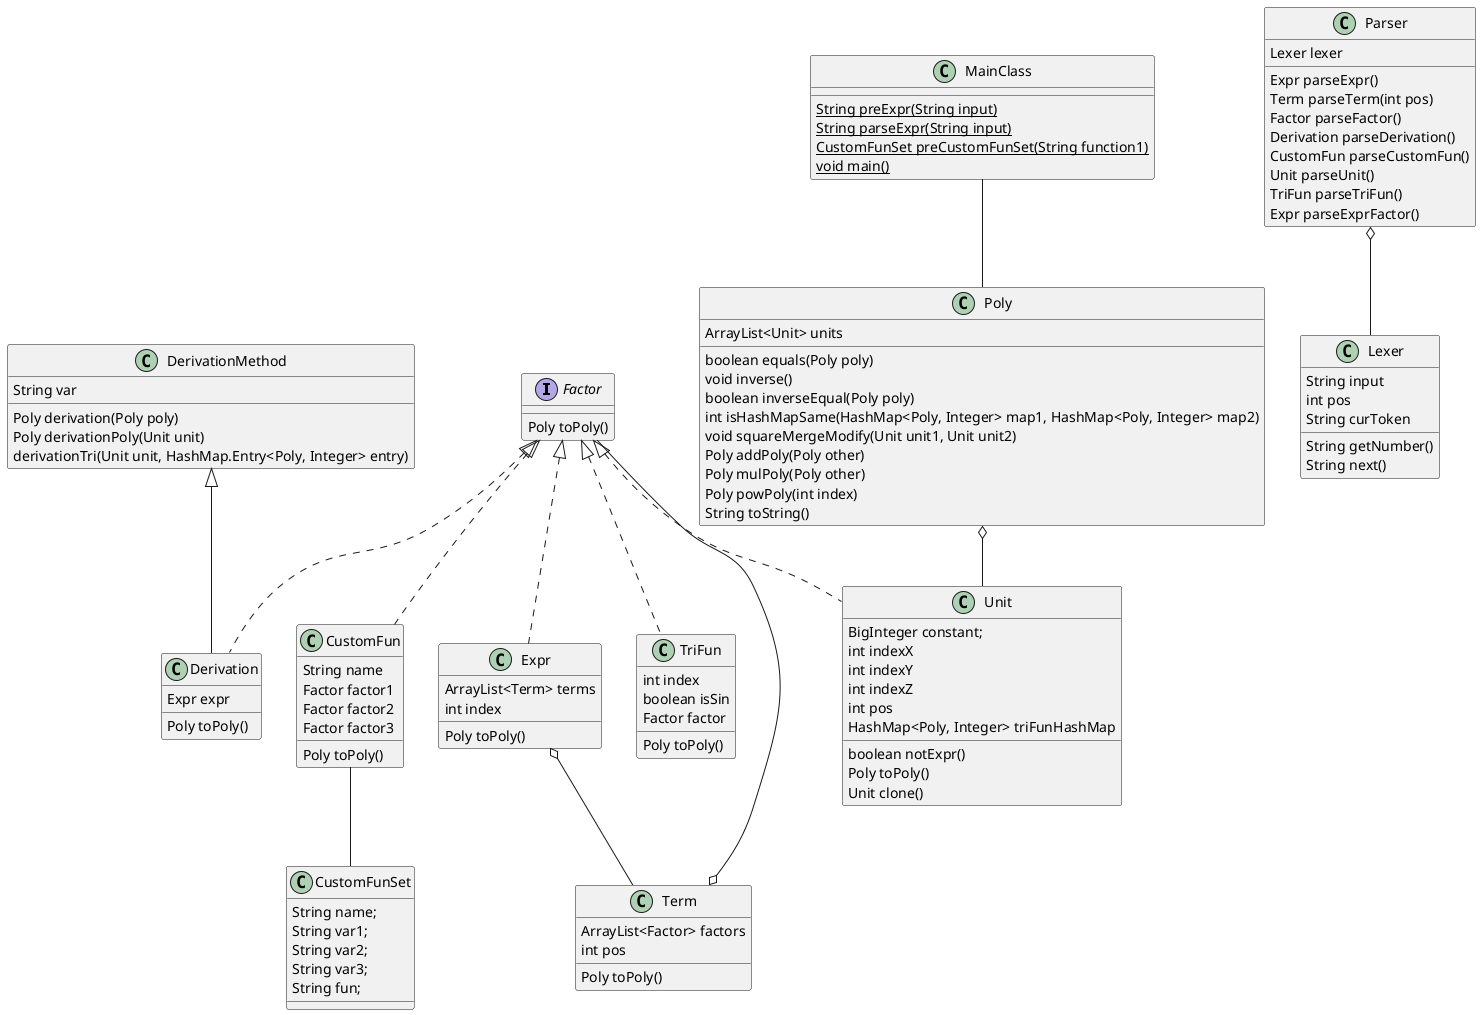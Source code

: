 @startuml
'https://plantuml.com/class-diagram
interface Factor {
Poly toPoly()
}
class CustomFun {
String name
Factor factor1
Factor factor2
Factor factor3
Poly toPoly()
}
class CustomFunSet {
String name;
String var1;
String var2;
String var3;
String fun;
}
class Derivation {
Expr expr
Poly toPoly()
}
class DerivationMethod {
String var
Poly derivation(Poly poly)
Poly derivationPoly(Unit unit)
derivationTri(Unit unit, HashMap.Entry<Poly, Integer> entry)
}
class Expr {
ArrayList<Term> terms
int index
Poly toPoly()
}
class Term {
ArrayList<Factor> factors
int pos
Poly toPoly()
}
class Lexer {
String input
int pos
String curToken
String getNumber()
String next()
}
class Parser {
Lexer lexer
Expr parseExpr()
Term parseTerm(int pos)
Factor parseFactor()
Derivation parseDerivation()
CustomFun parseCustomFun()
Unit parseUnit()
TriFun parseTriFun()
Expr parseExprFactor()
}
class TriFun {
int index
boolean isSin
Factor factor
Poly toPoly()
}
class Unit {
BigInteger constant;
int indexX
int indexY
int indexZ
int pos
HashMap<Poly, Integer> triFunHashMap
boolean notExpr()
Poly toPoly()
Unit clone()
}
class Poly {
ArrayList<Unit> units
boolean equals(Poly poly)
void inverse()
boolean inverseEqual(Poly poly)
int isHashMapSame(HashMap<Poly, Integer> map1, HashMap<Poly, Integer> map2)
void squareMergeModify(Unit unit1, Unit unit2)
Poly addPoly(Poly other)
Poly mulPoly(Poly other)
Poly powPoly(int index)
String toString()
}
class MainClass {
{static} String preExpr(String input)
{static} String parseExpr(String input)
{static} CustomFunSet preCustomFunSet(String function1)
{static} void main()
}
MainClass -- Poly
Factor <|.. Expr
Factor <|.. CustomFun
CustomFun -- CustomFunSet
Factor <|.. TriFun
Factor <|.. Derivation
Factor <|.. Unit
DerivationMethod <|-- Derivation
Parser o-- Lexer
Expr o-- Term
Term o-- Factor
Poly o-- Unit
@enduml